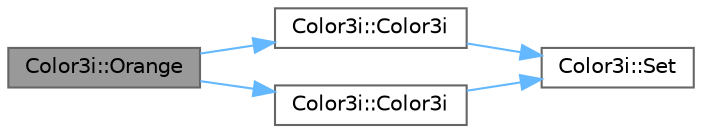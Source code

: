 digraph "Color3i::Orange"
{
 // LATEX_PDF_SIZE
  bgcolor="transparent";
  edge [fontname=Helvetica,fontsize=10,labelfontname=Helvetica,labelfontsize=10];
  node [fontname=Helvetica,fontsize=10,shape=box,height=0.2,width=0.4];
  rankdir="LR";
  Node1 [id="Node000001",label="Color3i::Orange",height=0.2,width=0.4,color="gray40", fillcolor="grey60", style="filled", fontcolor="black",tooltip=" "];
  Node1 -> Node2 [id="edge1_Node000001_Node000002",color="steelblue1",style="solid",tooltip=" "];
  Node2 [id="Node000002",label="Color3i::Color3i",height=0.2,width=0.4,color="grey40", fillcolor="white", style="filled",URL="$de/d12/struct_color3i_a61889348324aefa14c28164d41e98e2a.html#a61889348324aefa14c28164d41e98e2a",tooltip=" "];
  Node2 -> Node3 [id="edge2_Node000002_Node000003",color="steelblue1",style="solid",tooltip=" "];
  Node3 [id="Node000003",label="Color3i::Set",height=0.2,width=0.4,color="grey40", fillcolor="white", style="filled",URL="$de/d12/struct_color3i_a83d27d6442838f43816b4bd5f937b33d.html#a83d27d6442838f43816b4bd5f937b33d",tooltip=" "];
  Node1 -> Node4 [id="edge3_Node000001_Node000004",color="steelblue1",style="solid",tooltip=" "];
  Node4 [id="Node000004",label="Color3i::Color3i",height=0.2,width=0.4,color="grey40", fillcolor="white", style="filled",URL="$de/d12/struct_color3i_a49dcda1c5a2731858de82313748b85a2.html#a49dcda1c5a2731858de82313748b85a2",tooltip=" "];
  Node4 -> Node3 [id="edge4_Node000004_Node000003",color="steelblue1",style="solid",tooltip=" "];
}
